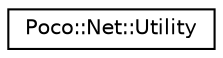 digraph "Graphical Class Hierarchy"
{
 // LATEX_PDF_SIZE
  edge [fontname="Helvetica",fontsize="10",labelfontname="Helvetica",labelfontsize="10"];
  node [fontname="Helvetica",fontsize="10",shape=record];
  rankdir="LR";
  Node0 [label="Poco::Net::Utility",height=0.2,width=0.4,color="black", fillcolor="white", style="filled",URL="$classPoco_1_1Net_1_1Utility.html",tooltip=" "];
}
